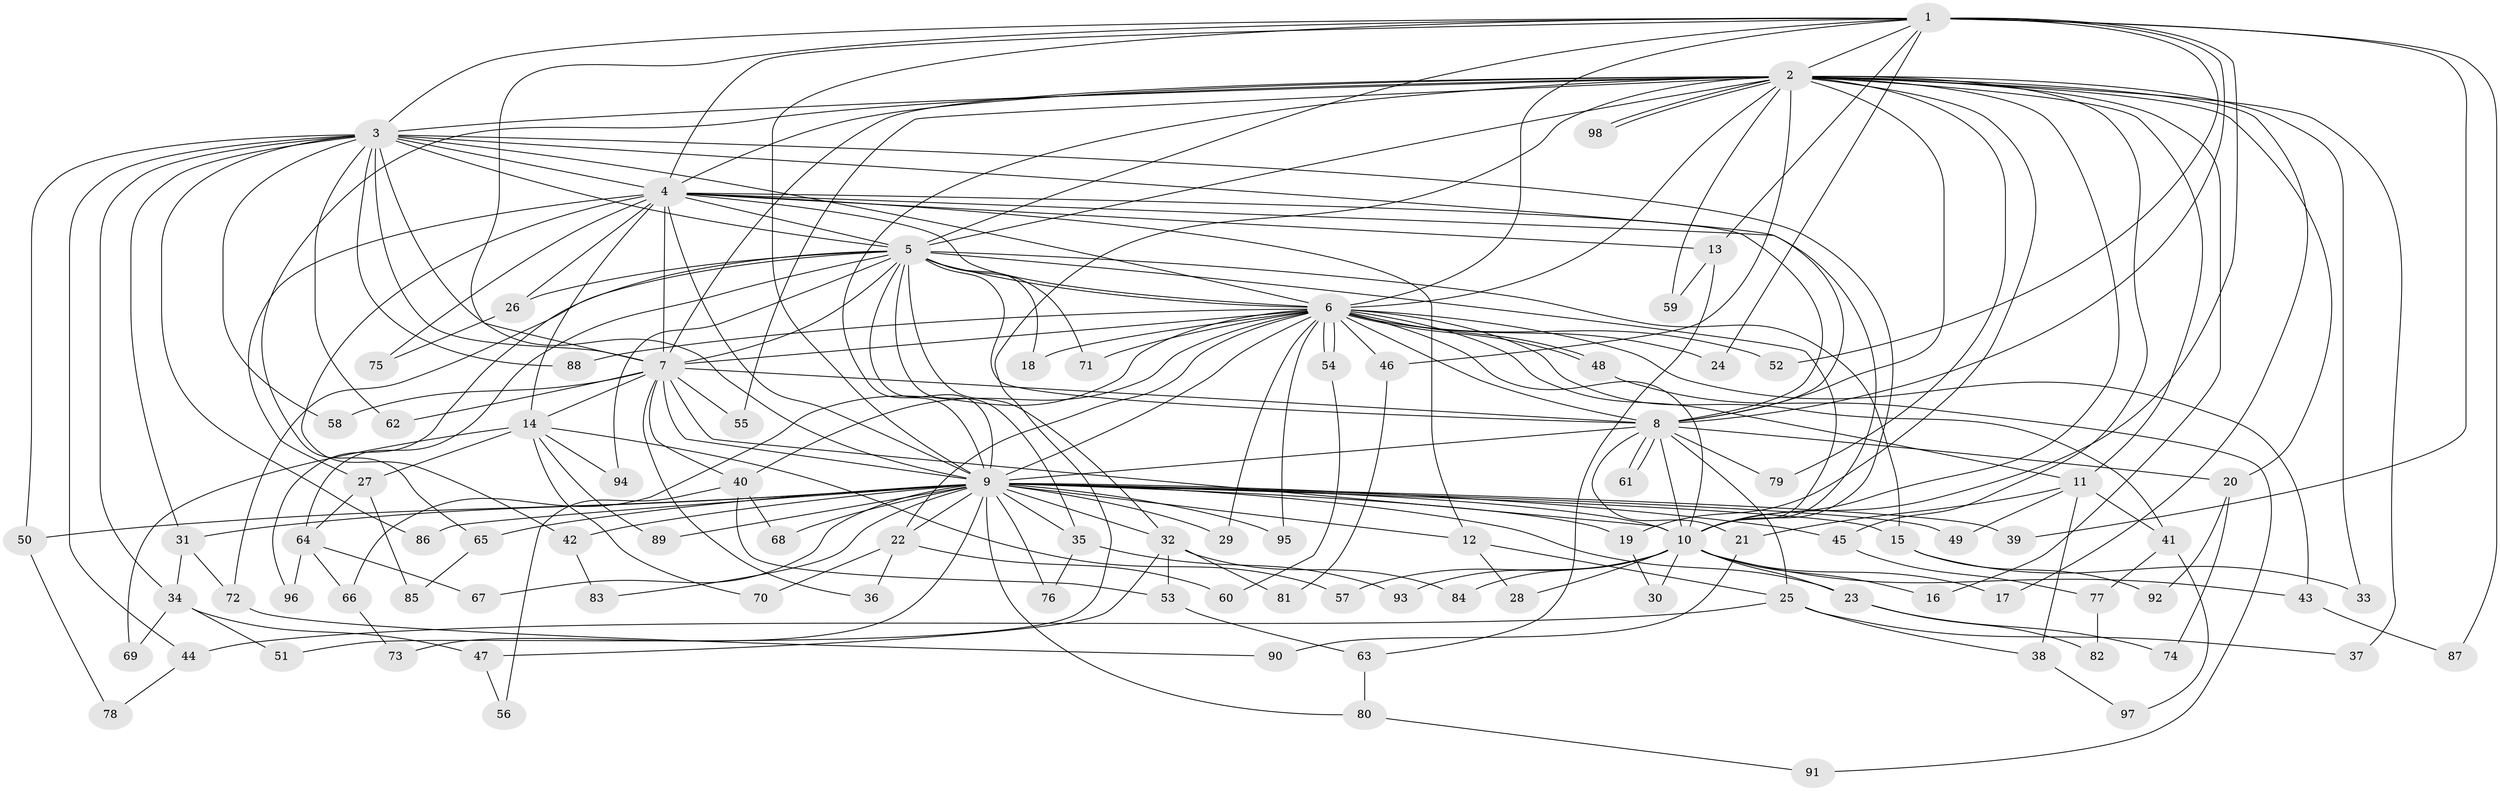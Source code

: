 // coarse degree distribution, {11: 0.0136986301369863, 22: 0.0136986301369863, 14: 0.0136986301369863, 13: 0.0136986301369863, 17: 0.0136986301369863, 26: 0.0136986301369863, 12: 0.0136986301369863, 35: 0.0136986301369863, 7: 0.0136986301369863, 3: 0.2191780821917808, 5: 0.0547945205479452, 8: 0.0136986301369863, 4: 0.0684931506849315, 2: 0.4794520547945205, 6: 0.0273972602739726, 1: 0.0136986301369863}
// Generated by graph-tools (version 1.1) at 2025/23/03/03/25 07:23:38]
// undirected, 98 vertices, 221 edges
graph export_dot {
graph [start="1"]
  node [color=gray90,style=filled];
  1;
  2;
  3;
  4;
  5;
  6;
  7;
  8;
  9;
  10;
  11;
  12;
  13;
  14;
  15;
  16;
  17;
  18;
  19;
  20;
  21;
  22;
  23;
  24;
  25;
  26;
  27;
  28;
  29;
  30;
  31;
  32;
  33;
  34;
  35;
  36;
  37;
  38;
  39;
  40;
  41;
  42;
  43;
  44;
  45;
  46;
  47;
  48;
  49;
  50;
  51;
  52;
  53;
  54;
  55;
  56;
  57;
  58;
  59;
  60;
  61;
  62;
  63;
  64;
  65;
  66;
  67;
  68;
  69;
  70;
  71;
  72;
  73;
  74;
  75;
  76;
  77;
  78;
  79;
  80;
  81;
  82;
  83;
  84;
  85;
  86;
  87;
  88;
  89;
  90;
  91;
  92;
  93;
  94;
  95;
  96;
  97;
  98;
  1 -- 2;
  1 -- 3;
  1 -- 4;
  1 -- 5;
  1 -- 6;
  1 -- 7;
  1 -- 8;
  1 -- 9;
  1 -- 10;
  1 -- 13;
  1 -- 24;
  1 -- 39;
  1 -- 52;
  1 -- 87;
  2 -- 3;
  2 -- 4;
  2 -- 5;
  2 -- 6;
  2 -- 7;
  2 -- 8;
  2 -- 9;
  2 -- 10;
  2 -- 11;
  2 -- 16;
  2 -- 17;
  2 -- 19;
  2 -- 20;
  2 -- 33;
  2 -- 37;
  2 -- 45;
  2 -- 46;
  2 -- 51;
  2 -- 55;
  2 -- 59;
  2 -- 65;
  2 -- 79;
  2 -- 98;
  2 -- 98;
  3 -- 4;
  3 -- 5;
  3 -- 6;
  3 -- 7;
  3 -- 8;
  3 -- 9;
  3 -- 10;
  3 -- 31;
  3 -- 34;
  3 -- 44;
  3 -- 50;
  3 -- 58;
  3 -- 62;
  3 -- 86;
  3 -- 88;
  4 -- 5;
  4 -- 6;
  4 -- 7;
  4 -- 8;
  4 -- 9;
  4 -- 10;
  4 -- 12;
  4 -- 13;
  4 -- 14;
  4 -- 26;
  4 -- 27;
  4 -- 42;
  4 -- 75;
  5 -- 6;
  5 -- 7;
  5 -- 8;
  5 -- 9;
  5 -- 10;
  5 -- 15;
  5 -- 18;
  5 -- 26;
  5 -- 32;
  5 -- 35;
  5 -- 64;
  5 -- 71;
  5 -- 72;
  5 -- 94;
  5 -- 96;
  6 -- 7;
  6 -- 8;
  6 -- 9;
  6 -- 10;
  6 -- 11;
  6 -- 18;
  6 -- 22;
  6 -- 24;
  6 -- 29;
  6 -- 40;
  6 -- 41;
  6 -- 43;
  6 -- 46;
  6 -- 48;
  6 -- 48;
  6 -- 52;
  6 -- 54;
  6 -- 54;
  6 -- 66;
  6 -- 71;
  6 -- 88;
  6 -- 95;
  7 -- 8;
  7 -- 9;
  7 -- 10;
  7 -- 14;
  7 -- 36;
  7 -- 40;
  7 -- 55;
  7 -- 58;
  7 -- 62;
  8 -- 9;
  8 -- 10;
  8 -- 20;
  8 -- 21;
  8 -- 25;
  8 -- 61;
  8 -- 61;
  8 -- 79;
  9 -- 10;
  9 -- 12;
  9 -- 15;
  9 -- 19;
  9 -- 22;
  9 -- 23;
  9 -- 29;
  9 -- 31;
  9 -- 32;
  9 -- 35;
  9 -- 39;
  9 -- 42;
  9 -- 45;
  9 -- 49;
  9 -- 50;
  9 -- 65;
  9 -- 67;
  9 -- 68;
  9 -- 73;
  9 -- 76;
  9 -- 80;
  9 -- 83;
  9 -- 86;
  9 -- 89;
  9 -- 95;
  10 -- 16;
  10 -- 17;
  10 -- 23;
  10 -- 28;
  10 -- 30;
  10 -- 43;
  10 -- 57;
  10 -- 84;
  10 -- 93;
  11 -- 21;
  11 -- 38;
  11 -- 41;
  11 -- 49;
  12 -- 25;
  12 -- 28;
  13 -- 59;
  13 -- 63;
  14 -- 27;
  14 -- 57;
  14 -- 69;
  14 -- 70;
  14 -- 89;
  14 -- 94;
  15 -- 33;
  15 -- 92;
  19 -- 30;
  20 -- 74;
  20 -- 92;
  21 -- 90;
  22 -- 36;
  22 -- 60;
  22 -- 70;
  23 -- 74;
  23 -- 82;
  25 -- 37;
  25 -- 38;
  25 -- 44;
  26 -- 75;
  27 -- 64;
  27 -- 85;
  31 -- 34;
  31 -- 72;
  32 -- 47;
  32 -- 53;
  32 -- 81;
  32 -- 84;
  34 -- 47;
  34 -- 51;
  34 -- 69;
  35 -- 76;
  35 -- 93;
  38 -- 97;
  40 -- 53;
  40 -- 56;
  40 -- 68;
  41 -- 77;
  41 -- 97;
  42 -- 83;
  43 -- 87;
  44 -- 78;
  45 -- 77;
  46 -- 81;
  47 -- 56;
  48 -- 91;
  50 -- 78;
  53 -- 63;
  54 -- 60;
  63 -- 80;
  64 -- 66;
  64 -- 67;
  64 -- 96;
  65 -- 85;
  66 -- 73;
  72 -- 90;
  77 -- 82;
  80 -- 91;
}
